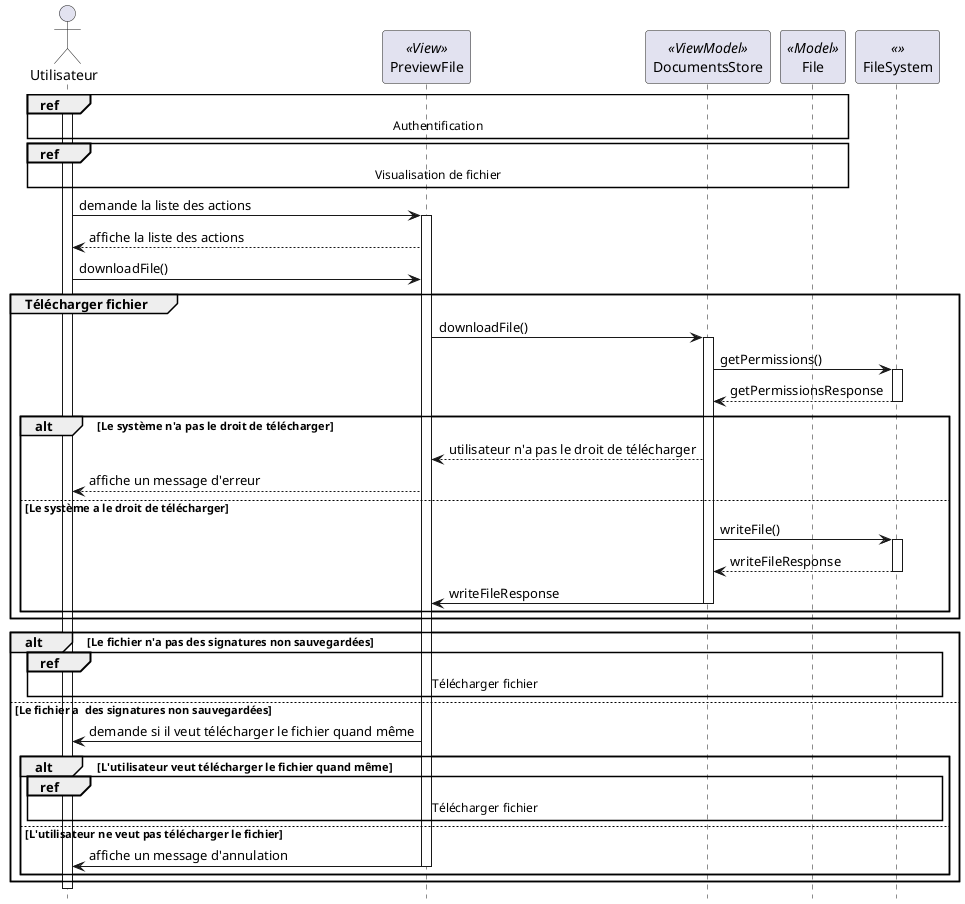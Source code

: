 @startuml sequence_download_file

hide footbox


actor "Utilisateur" as user
participant "PreviewFile" as previewfile << View >>
participant "DocumentsStore" as documentsstore << ViewModel >>
participant "File" as file << Model >>
participant "FileSystem" as FileSystem <<  >>


ref over user, previewfile, documentsstore, file : Authentification
ref over user, previewfile, documentsstore, file : Visualisation de fichier
activate user
user -> previewfile : demande la liste des actions
activate previewfile
previewfile --> user : affiche la liste des actions
user -> previewfile : downloadFile()
group Télécharger fichier
      previewfile -> documentsstore : downloadFile()
      activate documentsstore
      documentsstore -> FileSystem : getPermissions()
      activate FileSystem
      FileSystem --> documentsstore : getPermissionsResponse
      deactivate FileSystem

  alt Le système n'a pas le droit de télécharger
      documentsstore --> previewfile : utilisateur n'a pas le droit de télécharger
      previewfile --> user : affiche un message d'erreur
    else Le système a le droit de télécharger
      documentsstore -> FileSystem : writeFile()
      activate FileSystem
      FileSystem --> documentsstore : writeFileResponse
      deactivate FileSystem
      documentsstore -> previewfile : writeFileResponse
      deactivate documentsstore
  end
end

alt Le fichier n'a pas des signatures non sauvegardées
  ref over user, previewfile, documentsstore, file ,FileSystem: Télécharger fichier
else Le fichier a  des signatures non sauvegardées
  previewfile -> user : demande si il veut télécharger le fichier quand même
  alt L'utilisateur veut télécharger le fichier quand même
    ref over user, previewfile, documentsstore, file,FileSystem : Télécharger fichier
  else L'utilisateur ne veut pas télécharger le fichier
    previewfile -> user : affiche un message d'annulation
deactivate previewfile
  end
end


deactivate user